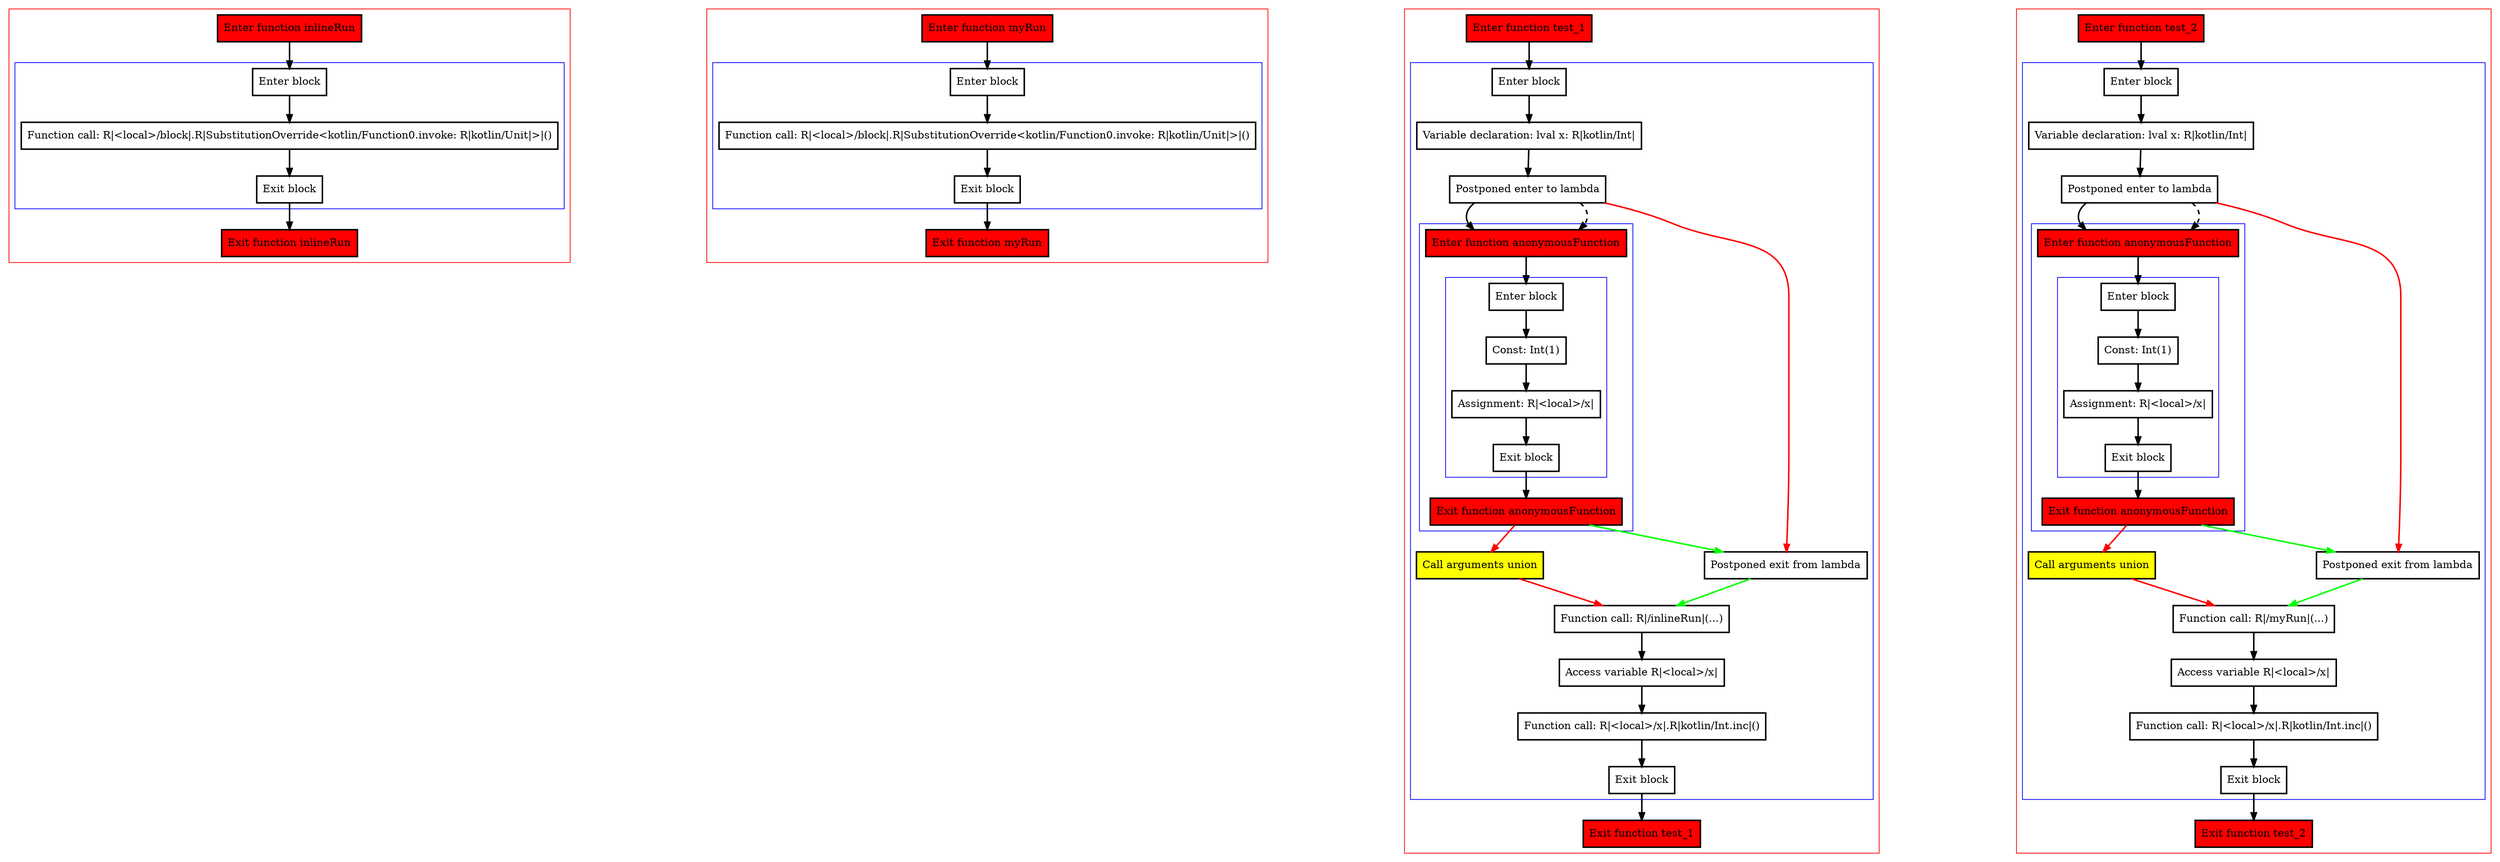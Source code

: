 digraph exactlyOnce_kt {
    graph [nodesep=3]
    node [shape=box penwidth=2]
    edge [penwidth=2]

    subgraph cluster_0 {
        color=red
        0 [label="Enter function inlineRun" style="filled" fillcolor=red];
        subgraph cluster_1 {
            color=blue
            1 [label="Enter block"];
            2 [label="Function call: R|<local>/block|.R|SubstitutionOverride<kotlin/Function0.invoke: R|kotlin/Unit|>|()"];
            3 [label="Exit block"];
        }
        4 [label="Exit function inlineRun" style="filled" fillcolor=red];
    }
    0 -> {1};
    1 -> {2};
    2 -> {3};
    3 -> {4};

    subgraph cluster_2 {
        color=red
        5 [label="Enter function myRun" style="filled" fillcolor=red];
        subgraph cluster_3 {
            color=blue
            6 [label="Enter block"];
            7 [label="Function call: R|<local>/block|.R|SubstitutionOverride<kotlin/Function0.invoke: R|kotlin/Unit|>|()"];
            8 [label="Exit block"];
        }
        9 [label="Exit function myRun" style="filled" fillcolor=red];
    }
    5 -> {6};
    6 -> {7};
    7 -> {8};
    8 -> {9};

    subgraph cluster_4 {
        color=red
        10 [label="Enter function test_1" style="filled" fillcolor=red];
        subgraph cluster_5 {
            color=blue
            11 [label="Enter block"];
            12 [label="Variable declaration: lval x: R|kotlin/Int|"];
            13 [label="Postponed enter to lambda"];
            subgraph cluster_6 {
                color=blue
                21 [label="Enter function anonymousFunction" style="filled" fillcolor=red];
                subgraph cluster_7 {
                    color=blue
                    22 [label="Enter block"];
                    23 [label="Const: Int(1)"];
                    24 [label="Assignment: R|<local>/x|"];
                    25 [label="Exit block"];
                }
                26 [label="Exit function anonymousFunction" style="filled" fillcolor=red];
            }
            14 [label="Call arguments union" style="filled" fillcolor=yellow];
            15 [label="Postponed exit from lambda"];
            16 [label="Function call: R|/inlineRun|(...)"];
            17 [label="Access variable R|<local>/x|"];
            18 [label="Function call: R|<local>/x|.R|kotlin/Int.inc|()"];
            19 [label="Exit block"];
        }
        20 [label="Exit function test_1" style="filled" fillcolor=red];
    }
    10 -> {11};
    11 -> {12};
    12 -> {13};
    13 -> {21};
    13 -> {15} [color=red];
    13 -> {21} [style=dashed];
    14 -> {16} [color=red];
    15 -> {16} [color=green];
    16 -> {17};
    17 -> {18};
    18 -> {19};
    19 -> {20};
    21 -> {22};
    22 -> {23};
    23 -> {24};
    24 -> {25};
    25 -> {26};
    26 -> {14} [color=red];
    26 -> {15} [color=green];

    subgraph cluster_8 {
        color=red
        27 [label="Enter function test_2" style="filled" fillcolor=red];
        subgraph cluster_9 {
            color=blue
            28 [label="Enter block"];
            29 [label="Variable declaration: lval x: R|kotlin/Int|"];
            30 [label="Postponed enter to lambda"];
            subgraph cluster_10 {
                color=blue
                38 [label="Enter function anonymousFunction" style="filled" fillcolor=red];
                subgraph cluster_11 {
                    color=blue
                    39 [label="Enter block"];
                    40 [label="Const: Int(1)"];
                    41 [label="Assignment: R|<local>/x|"];
                    42 [label="Exit block"];
                }
                43 [label="Exit function anonymousFunction" style="filled" fillcolor=red];
            }
            31 [label="Call arguments union" style="filled" fillcolor=yellow];
            32 [label="Postponed exit from lambda"];
            33 [label="Function call: R|/myRun|(...)"];
            34 [label="Access variable R|<local>/x|"];
            35 [label="Function call: R|<local>/x|.R|kotlin/Int.inc|()"];
            36 [label="Exit block"];
        }
        37 [label="Exit function test_2" style="filled" fillcolor=red];
    }
    27 -> {28};
    28 -> {29};
    29 -> {30};
    30 -> {38};
    30 -> {32} [color=red];
    30 -> {38} [style=dashed];
    31 -> {33} [color=red];
    32 -> {33} [color=green];
    33 -> {34};
    34 -> {35};
    35 -> {36};
    36 -> {37};
    38 -> {39};
    39 -> {40};
    40 -> {41};
    41 -> {42};
    42 -> {43};
    43 -> {31} [color=red];
    43 -> {32} [color=green];

}
